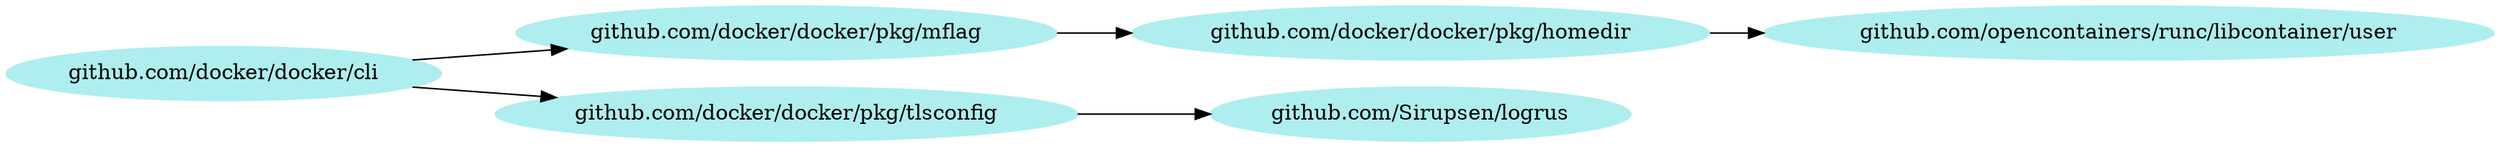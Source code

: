 digraph godep {
rankdir="LR"
0 [label="github.com/docker/docker/cli" style="filled" color="paleturquoise"];
0 -> 1;
0 -> 2;
1 [label="github.com/docker/docker/pkg/mflag" style="filled" color="paleturquoise"];
1 -> 3;
3 [label="github.com/docker/docker/pkg/homedir" style="filled" color="paleturquoise"];
3 -> 4;
4 [label="github.com/opencontainers/runc/libcontainer/user" style="filled" color="paleturquoise"];
2 [label="github.com/docker/docker/pkg/tlsconfig" style="filled" color="paleturquoise"];
2 -> 5;
5 [label="github.com/Sirupsen/logrus" style="filled" color="paleturquoise"];
}
